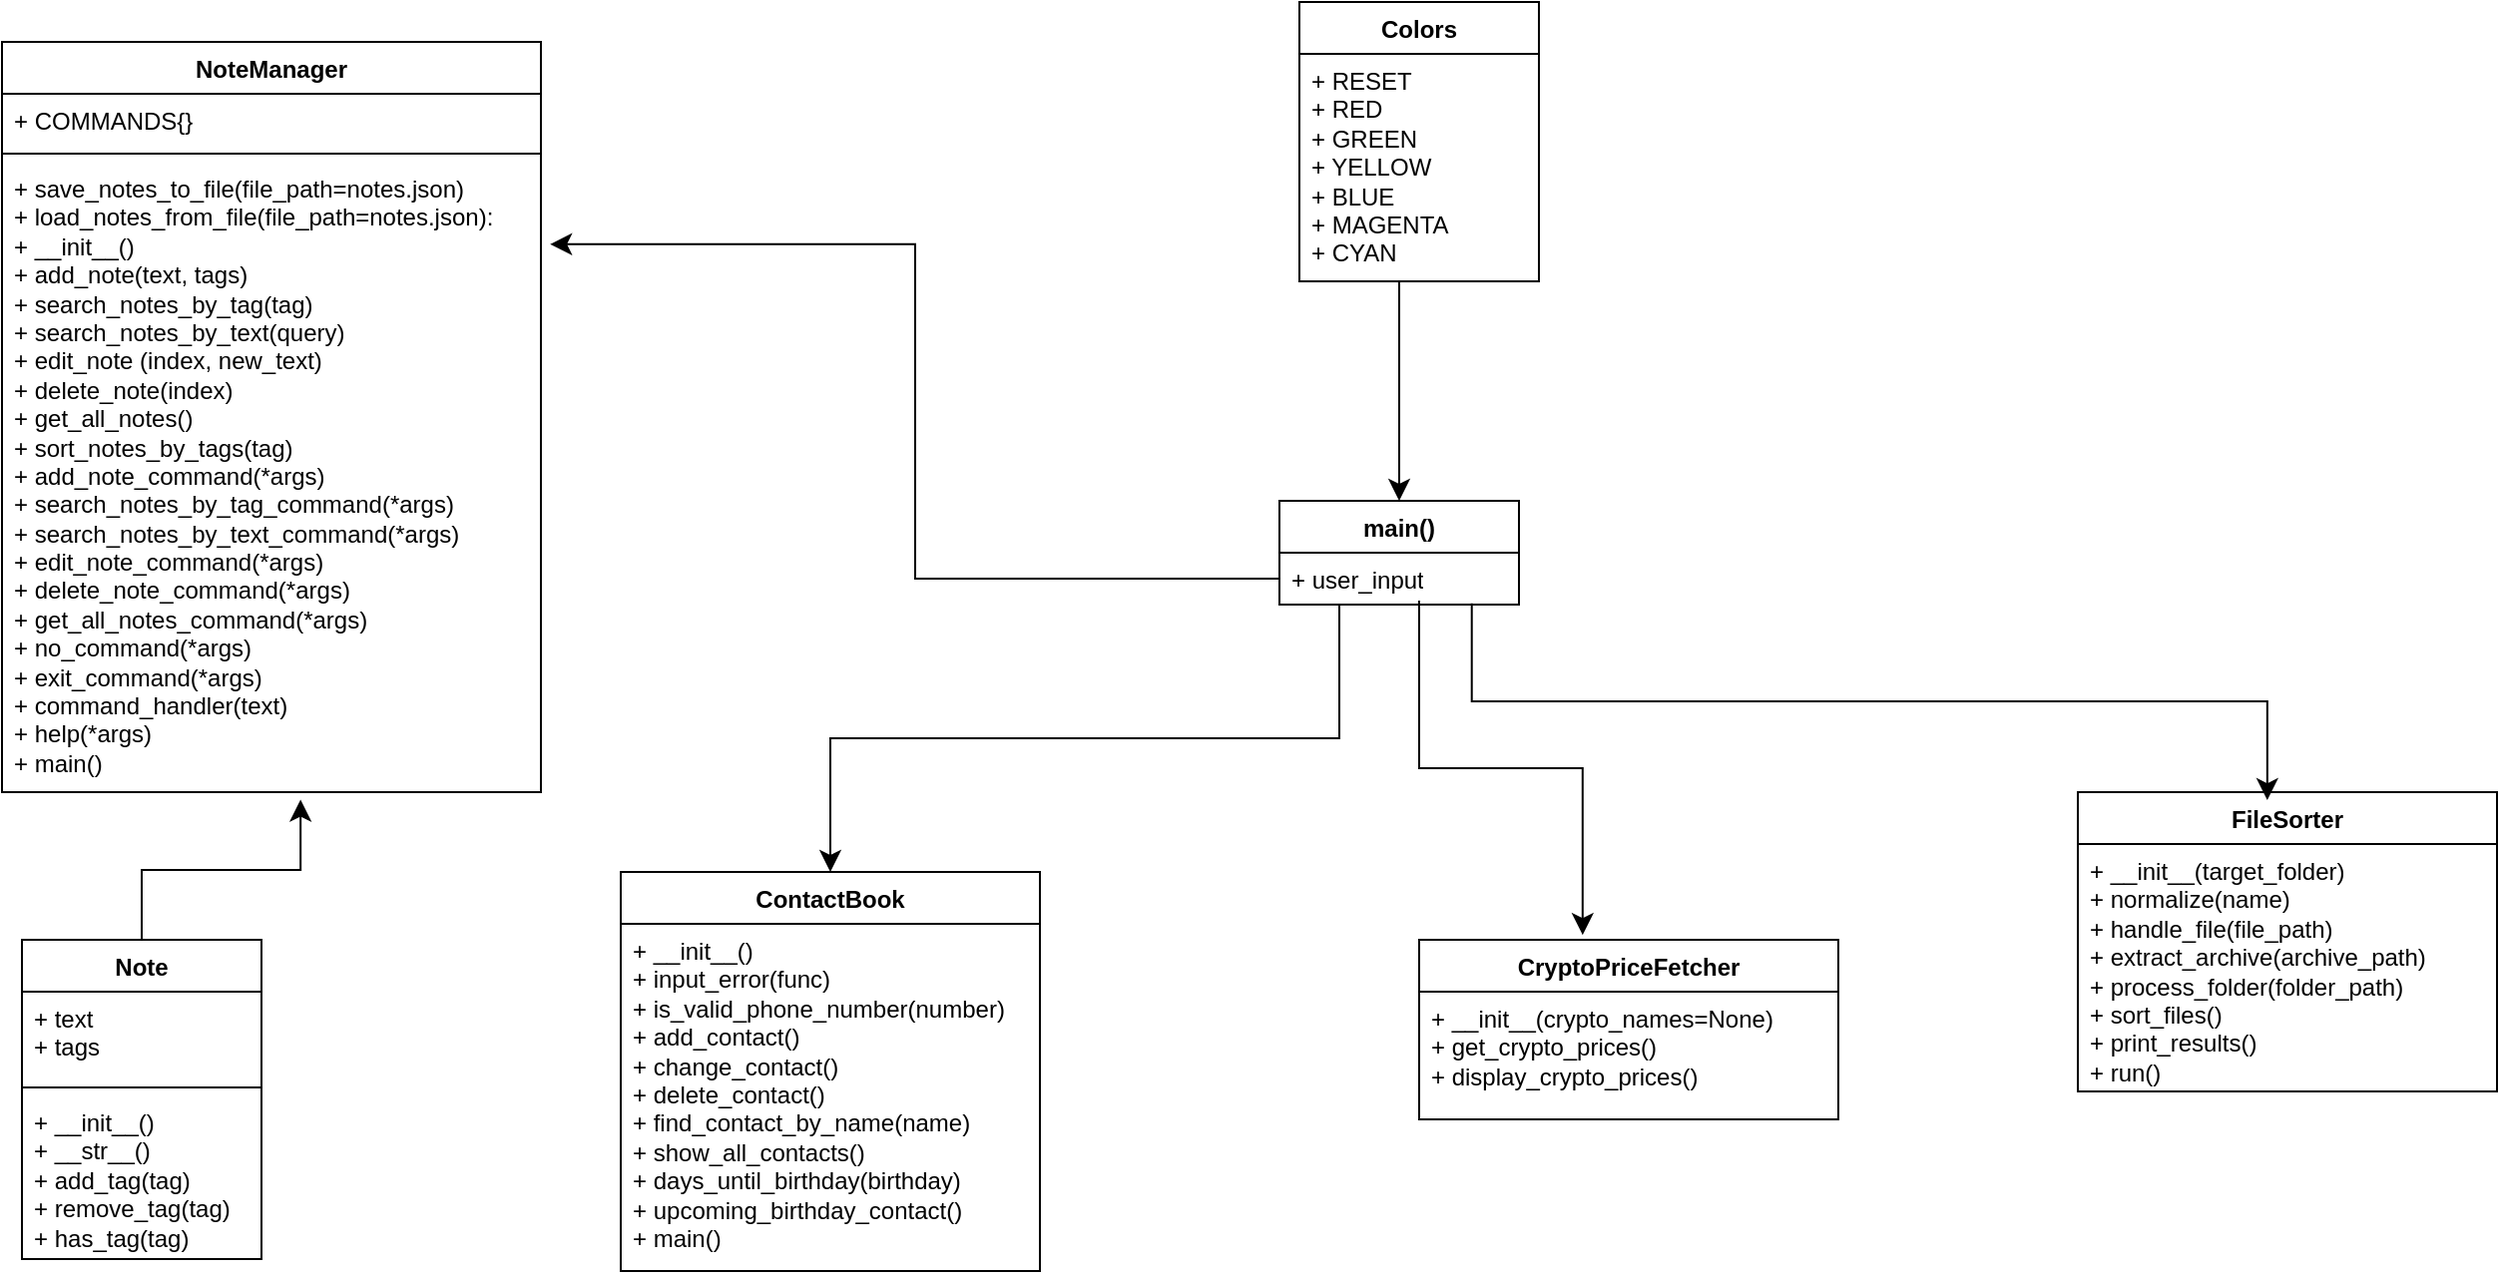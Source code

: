 <mxfile version="21.8.2" type="device">
  <diagram id="C5RBs43oDa-KdzZeNtuy" name="Page-1">
    <mxGraphModel dx="1467" dy="1912" grid="1" gridSize="10" guides="1" tooltips="1" connect="1" arrows="1" fold="1" page="1" pageScale="1" pageWidth="827" pageHeight="1169" math="0" shadow="0">
      <root>
        <mxCell id="WIyWlLk6GJQsqaUBKTNV-0" />
        <mxCell id="WIyWlLk6GJQsqaUBKTNV-1" parent="WIyWlLk6GJQsqaUBKTNV-0" />
        <mxCell id="X12Sve7pmGeerBydcGrO-101" value="Colors" style="swimlane;fontStyle=1;align=center;verticalAlign=top;childLayout=stackLayout;horizontal=1;startSize=26;horizontalStack=0;resizeParent=1;resizeParentMax=0;resizeLast=0;collapsible=1;marginBottom=0;whiteSpace=wrap;html=1;strokeColor=default;fontFamily=Helvetica;fontSize=12;fontColor=default;fillColor=default;" parent="WIyWlLk6GJQsqaUBKTNV-1" vertex="1">
          <mxGeometry x="680" y="-800" width="120" height="140" as="geometry">
            <mxRectangle x="40" y="80" width="100" height="30" as="alternateBounds" />
          </mxGeometry>
        </mxCell>
        <mxCell id="X12Sve7pmGeerBydcGrO-102" value="&lt;div&gt;+ RESET&lt;/div&gt;&lt;div&gt;+ RED&lt;/div&gt;&lt;div&gt;+ GREEN&lt;/div&gt;&lt;div&gt;+ YELLOW&lt;/div&gt;&lt;div&gt;+ BLUE&lt;/div&gt;&lt;div&gt;+ MAGENTA&amp;nbsp;&lt;/div&gt;&lt;div&gt;+ CYAN&lt;/div&gt;" style="text;strokeColor=none;fillColor=none;align=left;verticalAlign=top;spacingLeft=4;spacingRight=4;overflow=hidden;rotatable=0;points=[[0,0.5],[1,0.5]];portConstraint=eastwest;whiteSpace=wrap;html=1;fontSize=12;fontFamily=Helvetica;fontColor=default;" parent="X12Sve7pmGeerBydcGrO-101" vertex="1">
          <mxGeometry y="26" width="120" height="114" as="geometry" />
        </mxCell>
        <mxCell id="Xs8DmJK0wojY1aPoW34--0" value="main()" style="swimlane;fontStyle=1;align=center;verticalAlign=top;childLayout=stackLayout;horizontal=1;startSize=26;horizontalStack=0;resizeParent=1;resizeParentMax=0;resizeLast=0;collapsible=1;marginBottom=0;whiteSpace=wrap;html=1;strokeColor=default;fontFamily=Helvetica;fontSize=12;fontColor=default;fillColor=default;" vertex="1" parent="WIyWlLk6GJQsqaUBKTNV-1">
          <mxGeometry x="670" y="-550" width="120" height="52" as="geometry">
            <mxRectangle x="40" y="80" width="100" height="30" as="alternateBounds" />
          </mxGeometry>
        </mxCell>
        <mxCell id="Xs8DmJK0wojY1aPoW34--1" value="+&amp;nbsp;user_input" style="text;strokeColor=none;fillColor=none;align=left;verticalAlign=top;spacingLeft=4;spacingRight=4;overflow=hidden;rotatable=0;points=[[0,0.5],[1,0.5]];portConstraint=eastwest;whiteSpace=wrap;html=1;fontSize=12;fontFamily=Helvetica;fontColor=default;" vertex="1" parent="Xs8DmJK0wojY1aPoW34--0">
          <mxGeometry y="26" width="120" height="26" as="geometry" />
        </mxCell>
        <mxCell id="Xs8DmJK0wojY1aPoW34--12" value="NoteManager" style="swimlane;fontStyle=1;align=center;verticalAlign=top;childLayout=stackLayout;horizontal=1;startSize=26;horizontalStack=0;resizeParent=1;resizeParentMax=0;resizeLast=0;collapsible=1;marginBottom=0;whiteSpace=wrap;html=1;strokeColor=default;fontFamily=Helvetica;fontSize=12;fontColor=default;fillColor=default;" vertex="1" parent="WIyWlLk6GJQsqaUBKTNV-1">
          <mxGeometry x="30" y="-780" width="270" height="376" as="geometry">
            <mxRectangle x="40" y="80" width="100" height="30" as="alternateBounds" />
          </mxGeometry>
        </mxCell>
        <mxCell id="Xs8DmJK0wojY1aPoW34--13" value="+&amp;nbsp;COMMANDS{}" style="text;strokeColor=none;fillColor=none;align=left;verticalAlign=top;spacingLeft=4;spacingRight=4;overflow=hidden;rotatable=0;points=[[0,0.5],[1,0.5]];portConstraint=eastwest;whiteSpace=wrap;html=1;fontSize=12;fontFamily=Helvetica;fontColor=default;" vertex="1" parent="Xs8DmJK0wojY1aPoW34--12">
          <mxGeometry y="26" width="270" height="26" as="geometry" />
        </mxCell>
        <mxCell id="Xs8DmJK0wojY1aPoW34--16" value="" style="line;strokeWidth=1;fillColor=none;align=left;verticalAlign=middle;spacingTop=-1;spacingLeft=3;spacingRight=3;rotatable=0;labelPosition=right;points=[];portConstraint=eastwest;strokeColor=inherit;fontFamily=Helvetica;fontSize=12;fontColor=default;startSize=30;" vertex="1" parent="Xs8DmJK0wojY1aPoW34--12">
          <mxGeometry y="52" width="270" height="8" as="geometry" />
        </mxCell>
        <mxCell id="Xs8DmJK0wojY1aPoW34--41" value="+&amp;nbsp;save_notes_to_file(file_path=notes.json)&lt;br&gt;+ load_notes_from_file(file_path=notes.json):&lt;br&gt;&lt;span style=&quot;background-color: initial;&quot;&gt;+ __init__()&lt;/span&gt;&lt;br&gt;&lt;span style=&quot;background-color: initial;&quot;&gt;&lt;div&gt;+ add_note(text, tags)&lt;/div&gt;&lt;div&gt;+ search_notes_by_tag(tag)&lt;/div&gt;&lt;div&gt;+ search_notes_by_text(query)&lt;/div&gt;&lt;div&gt;+ edit_note (index, new_text)&lt;/div&gt;&lt;div&gt;+ delete_note(index)&lt;/div&gt;&lt;div&gt;+ get_all_notes()&lt;/div&gt;&lt;div&gt;+ sort_notes_by_tags(tag)&lt;/div&gt;&lt;div&gt;+ add_note_command(*args)&lt;/div&gt;&lt;div&gt;+ search_notes_by_tag_command(*args)&lt;/div&gt;&lt;div&gt;+ search_notes_by_text_command(*args)&lt;/div&gt;&lt;div&gt;+ edit_note_command(*args)&lt;/div&gt;&lt;div&gt;+ delete_note_command(*args)&lt;/div&gt;&lt;div&gt;+ get_all_notes_command(*args)&lt;/div&gt;&lt;div&gt;+ no_command(*args)&lt;/div&gt;&lt;div&gt;+ exit_command(*args)&lt;/div&gt;&lt;div&gt;+ command_handler(text)&lt;/div&gt;&lt;div&gt;+ help(*args)&lt;/div&gt;&lt;div&gt;+ main()&lt;/div&gt;&lt;/span&gt;" style="text;strokeColor=none;fillColor=none;align=left;verticalAlign=top;spacingLeft=4;spacingRight=4;overflow=hidden;rotatable=0;points=[[0,0.5],[1,0.5]];portConstraint=eastwest;whiteSpace=wrap;html=1;fontSize=12;fontFamily=Helvetica;fontColor=default;" vertex="1" parent="Xs8DmJK0wojY1aPoW34--12">
          <mxGeometry y="60" width="270" height="316" as="geometry" />
        </mxCell>
        <mxCell id="Xs8DmJK0wojY1aPoW34--43" value="Note" style="swimlane;fontStyle=1;align=center;verticalAlign=top;childLayout=stackLayout;horizontal=1;startSize=26;horizontalStack=0;resizeParent=1;resizeParentMax=0;resizeLast=0;collapsible=1;marginBottom=0;whiteSpace=wrap;html=1;strokeColor=default;fontFamily=Helvetica;fontSize=12;fontColor=default;fillColor=default;" vertex="1" parent="WIyWlLk6GJQsqaUBKTNV-1">
          <mxGeometry x="40" y="-330" width="120" height="160" as="geometry">
            <mxRectangle x="40" y="80" width="100" height="30" as="alternateBounds" />
          </mxGeometry>
        </mxCell>
        <mxCell id="Xs8DmJK0wojY1aPoW34--44" value="+&amp;nbsp;text&lt;br&gt;+ tags" style="text;strokeColor=none;fillColor=none;align=left;verticalAlign=top;spacingLeft=4;spacingRight=4;overflow=hidden;rotatable=0;points=[[0,0.5],[1,0.5]];portConstraint=eastwest;whiteSpace=wrap;html=1;fontSize=12;fontFamily=Helvetica;fontColor=default;" vertex="1" parent="Xs8DmJK0wojY1aPoW34--43">
          <mxGeometry y="26" width="120" height="44" as="geometry" />
        </mxCell>
        <mxCell id="Xs8DmJK0wojY1aPoW34--45" value="" style="line;strokeWidth=1;fillColor=none;align=left;verticalAlign=middle;spacingTop=-1;spacingLeft=3;spacingRight=3;rotatable=0;labelPosition=right;points=[];portConstraint=eastwest;strokeColor=inherit;fontFamily=Helvetica;fontSize=12;fontColor=default;startSize=30;" vertex="1" parent="Xs8DmJK0wojY1aPoW34--43">
          <mxGeometry y="70" width="120" height="8" as="geometry" />
        </mxCell>
        <mxCell id="Xs8DmJK0wojY1aPoW34--46" value="+&amp;nbsp;__init__()&lt;br&gt;+&amp;nbsp;__str__()&lt;br&gt;+&amp;nbsp;add_tag(tag)&lt;br&gt;+&amp;nbsp;remove_tag(tag)&lt;br&gt;+&amp;nbsp;has_tag(tag)" style="text;strokeColor=none;fillColor=none;align=left;verticalAlign=top;spacingLeft=4;spacingRight=4;overflow=hidden;rotatable=0;points=[[0,0.5],[1,0.5]];portConstraint=eastwest;whiteSpace=wrap;html=1;fontSize=12;fontFamily=Helvetica;fontColor=default;" vertex="1" parent="Xs8DmJK0wojY1aPoW34--43">
          <mxGeometry y="78" width="120" height="82" as="geometry" />
        </mxCell>
        <mxCell id="Xs8DmJK0wojY1aPoW34--50" value="ContactBook" style="swimlane;fontStyle=1;align=center;verticalAlign=top;childLayout=stackLayout;horizontal=1;startSize=26;horizontalStack=0;resizeParent=1;resizeParentMax=0;resizeLast=0;collapsible=1;marginBottom=0;whiteSpace=wrap;html=1;strokeColor=default;fontFamily=Helvetica;fontSize=12;fontColor=default;fillColor=default;" vertex="1" parent="WIyWlLk6GJQsqaUBKTNV-1">
          <mxGeometry x="340" y="-364" width="210" height="200" as="geometry">
            <mxRectangle x="40" y="80" width="100" height="30" as="alternateBounds" />
          </mxGeometry>
        </mxCell>
        <mxCell id="Xs8DmJK0wojY1aPoW34--53" value="&lt;div&gt;+ __init__()&lt;/div&gt;&lt;div&gt;+ input_error(func)&lt;/div&gt;&lt;div&gt;+ is_valid_phone_number(number)&lt;/div&gt;&lt;div&gt;+ add_contact()&lt;/div&gt;&lt;div&gt;+ change_contact()&lt;/div&gt;&lt;div&gt;+ delete_contact()&amp;nbsp;&amp;nbsp;&lt;/div&gt;&lt;div&gt;+ find_contact_by_name(name)&amp;nbsp;&amp;nbsp;&lt;/div&gt;&lt;div&gt;+ show_all_contacts()&lt;/div&gt;&lt;div&gt;+ days_until_birthday(birthday)&lt;/div&gt;&lt;div&gt;+ upcoming_birthday_contact()&lt;/div&gt;&lt;div&gt;+ main()&lt;/div&gt;" style="text;strokeColor=none;fillColor=none;align=left;verticalAlign=top;spacingLeft=4;spacingRight=4;overflow=hidden;rotatable=0;points=[[0,0.5],[1,0.5]];portConstraint=eastwest;whiteSpace=wrap;html=1;fontSize=12;fontFamily=Helvetica;fontColor=default;" vertex="1" parent="Xs8DmJK0wojY1aPoW34--50">
          <mxGeometry y="26" width="210" height="174" as="geometry" />
        </mxCell>
        <mxCell id="Xs8DmJK0wojY1aPoW34--54" value="CryptoPriceFetcher" style="swimlane;fontStyle=1;align=center;verticalAlign=top;childLayout=stackLayout;horizontal=1;startSize=26;horizontalStack=0;resizeParent=1;resizeParentMax=0;resizeLast=0;collapsible=1;marginBottom=0;whiteSpace=wrap;html=1;strokeColor=default;fontFamily=Helvetica;fontSize=12;fontColor=default;fillColor=default;" vertex="1" parent="WIyWlLk6GJQsqaUBKTNV-1">
          <mxGeometry x="740" y="-330" width="210" height="90" as="geometry">
            <mxRectangle x="40" y="80" width="100" height="30" as="alternateBounds" />
          </mxGeometry>
        </mxCell>
        <mxCell id="Xs8DmJK0wojY1aPoW34--55" value="&lt;div&gt;+ __init__(crypto_names=None)&lt;/div&gt;&lt;div&gt;+ get_crypto_prices()&lt;/div&gt;&lt;div&gt;+ display_crypto_prices()&lt;/div&gt;&lt;div&gt;&lt;br&gt;&lt;/div&gt;" style="text;strokeColor=none;fillColor=none;align=left;verticalAlign=top;spacingLeft=4;spacingRight=4;overflow=hidden;rotatable=0;points=[[0,0.5],[1,0.5]];portConstraint=eastwest;whiteSpace=wrap;html=1;fontSize=12;fontFamily=Helvetica;fontColor=default;" vertex="1" parent="Xs8DmJK0wojY1aPoW34--54">
          <mxGeometry y="26" width="210" height="64" as="geometry" />
        </mxCell>
        <mxCell id="Xs8DmJK0wojY1aPoW34--56" value="FileSorter" style="swimlane;fontStyle=1;align=center;verticalAlign=top;childLayout=stackLayout;horizontal=1;startSize=26;horizontalStack=0;resizeParent=1;resizeParentMax=0;resizeLast=0;collapsible=1;marginBottom=0;whiteSpace=wrap;html=1;strokeColor=default;fontFamily=Helvetica;fontSize=12;fontColor=default;fillColor=default;" vertex="1" parent="WIyWlLk6GJQsqaUBKTNV-1">
          <mxGeometry x="1070" y="-404" width="210" height="150" as="geometry">
            <mxRectangle x="40" y="80" width="100" height="30" as="alternateBounds" />
          </mxGeometry>
        </mxCell>
        <mxCell id="Xs8DmJK0wojY1aPoW34--57" value="&lt;div&gt;+ __init__(target_folder)&lt;/div&gt;&lt;div&gt;+ normalize(name)&lt;/div&gt;&lt;div&gt;+ handle_file(file_path)&lt;/div&gt;&lt;div&gt;+ extract_archive(archive_path)&lt;/div&gt;&lt;div&gt;+ process_folder(folder_path)&lt;/div&gt;&lt;div&gt;+ sort_files()&lt;/div&gt;&lt;div&gt;+ print_results()&lt;/div&gt;&lt;div&gt;+ run()&lt;/div&gt;" style="text;strokeColor=none;fillColor=none;align=left;verticalAlign=top;spacingLeft=4;spacingRight=4;overflow=hidden;rotatable=0;points=[[0,0.5],[1,0.5]];portConstraint=eastwest;whiteSpace=wrap;html=1;fontSize=12;fontFamily=Helvetica;fontColor=default;" vertex="1" parent="Xs8DmJK0wojY1aPoW34--56">
          <mxGeometry y="26" width="210" height="124" as="geometry" />
        </mxCell>
        <mxCell id="Xs8DmJK0wojY1aPoW34--65" value="" style="edgeStyle=elbowEdgeStyle;elbow=horizontal;endArrow=classic;html=1;curved=0;rounded=0;endSize=8;startSize=8;exitX=0;exitY=0.5;exitDx=0;exitDy=0;entryX=1.017;entryY=0.131;entryDx=0;entryDy=0;entryPerimeter=0;" edge="1" parent="WIyWlLk6GJQsqaUBKTNV-1" source="Xs8DmJK0wojY1aPoW34--1" target="Xs8DmJK0wojY1aPoW34--41">
          <mxGeometry width="50" height="50" relative="1" as="geometry">
            <mxPoint x="530" y="-450" as="sourcePoint" />
            <mxPoint x="290" y="-730" as="targetPoint" />
          </mxGeometry>
        </mxCell>
        <mxCell id="Xs8DmJK0wojY1aPoW34--66" value="" style="edgeStyle=elbowEdgeStyle;elbow=vertical;endArrow=classic;html=1;curved=0;rounded=0;endSize=8;startSize=8;exitX=0.25;exitY=1;exitDx=0;exitDy=0;entryX=0.5;entryY=0;entryDx=0;entryDy=0;" edge="1" parent="WIyWlLk6GJQsqaUBKTNV-1" source="Xs8DmJK0wojY1aPoW34--0" target="Xs8DmJK0wojY1aPoW34--50">
          <mxGeometry width="50" height="50" relative="1" as="geometry">
            <mxPoint x="530" y="-400" as="sourcePoint" />
            <mxPoint x="580" y="-450" as="targetPoint" />
          </mxGeometry>
        </mxCell>
        <mxCell id="Xs8DmJK0wojY1aPoW34--70" value="" style="edgeStyle=elbowEdgeStyle;elbow=horizontal;endArrow=classic;html=1;curved=0;rounded=0;endSize=8;startSize=8;entryX=0.5;entryY=0;entryDx=0;entryDy=0;" edge="1" parent="WIyWlLk6GJQsqaUBKTNV-1" source="X12Sve7pmGeerBydcGrO-102" target="Xs8DmJK0wojY1aPoW34--0">
          <mxGeometry width="50" height="50" relative="1" as="geometry">
            <mxPoint x="530" y="-400" as="sourcePoint" />
            <mxPoint x="580" y="-450" as="targetPoint" />
          </mxGeometry>
        </mxCell>
        <mxCell id="Xs8DmJK0wojY1aPoW34--74" value="" style="edgeStyle=elbowEdgeStyle;elbow=vertical;endArrow=classic;html=1;curved=0;rounded=0;endSize=8;startSize=8;exitX=0.803;exitY=0.974;exitDx=0;exitDy=0;entryX=0.452;entryY=0.027;entryDx=0;entryDy=0;entryPerimeter=0;exitPerimeter=0;" edge="1" parent="WIyWlLk6GJQsqaUBKTNV-1" source="Xs8DmJK0wojY1aPoW34--1" target="Xs8DmJK0wojY1aPoW34--56">
          <mxGeometry width="50" height="50" relative="1" as="geometry">
            <mxPoint x="530" y="-400" as="sourcePoint" />
            <mxPoint x="1165" y="-410" as="targetPoint" />
          </mxGeometry>
        </mxCell>
        <mxCell id="Xs8DmJK0wojY1aPoW34--76" value="" style="edgeStyle=elbowEdgeStyle;elbow=vertical;endArrow=classic;html=1;curved=0;rounded=0;endSize=8;startSize=8;entryX=0.39;entryY=-0.027;entryDx=0;entryDy=0;entryPerimeter=0;" edge="1" parent="WIyWlLk6GJQsqaUBKTNV-1" target="Xs8DmJK0wojY1aPoW34--54">
          <mxGeometry width="50" height="50" relative="1" as="geometry">
            <mxPoint x="740" y="-500" as="sourcePoint" />
            <mxPoint x="680" y="-460" as="targetPoint" />
          </mxGeometry>
        </mxCell>
        <mxCell id="Xs8DmJK0wojY1aPoW34--79" value="" style="edgeStyle=elbowEdgeStyle;elbow=vertical;endArrow=classic;html=1;curved=0;rounded=0;endSize=8;startSize=8;exitX=0.5;exitY=0;exitDx=0;exitDy=0;entryX=0.554;entryY=1.012;entryDx=0;entryDy=0;entryPerimeter=0;" edge="1" parent="WIyWlLk6GJQsqaUBKTNV-1" source="Xs8DmJK0wojY1aPoW34--43" target="Xs8DmJK0wojY1aPoW34--41">
          <mxGeometry width="50" height="50" relative="1" as="geometry">
            <mxPoint x="660" y="-200" as="sourcePoint" />
            <mxPoint x="710" y="-250" as="targetPoint" />
          </mxGeometry>
        </mxCell>
      </root>
    </mxGraphModel>
  </diagram>
</mxfile>
